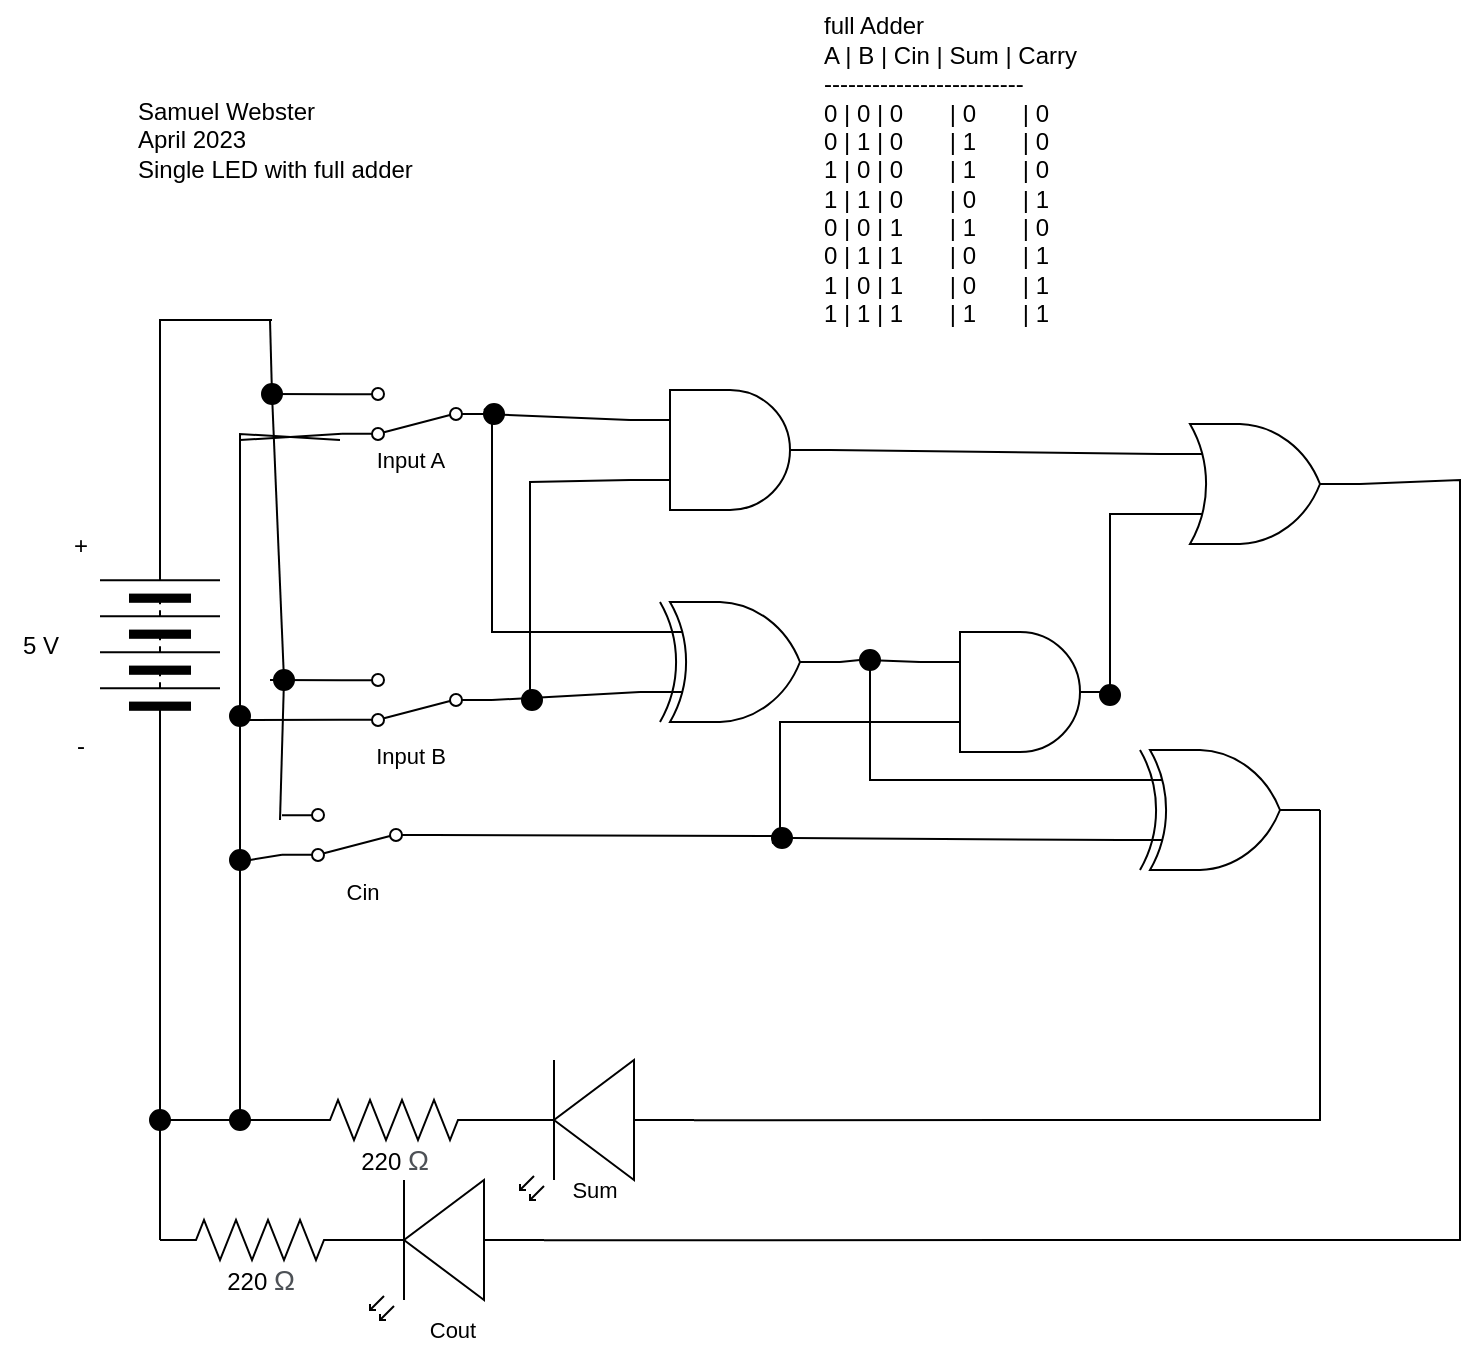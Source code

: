 <mxfile>
    <diagram id="b5PoYPhxwRY9seEpg1i3" name="Page-1">
        <mxGraphModel dx="1086" dy="711" grid="1" gridSize="10" guides="1" tooltips="1" connect="1" arrows="1" fold="1" page="1" pageScale="1" pageWidth="827" pageHeight="1169" math="0" shadow="0">
            <root>
                <mxCell id="0"/>
                <mxCell id="1" parent="0"/>
                <mxCell id="31" style="edgeStyle=none;html=1;exitX=0;exitY=0.5;exitDx=0;exitDy=0;endArrow=none;endFill=0;rounded=0;" parent="1" source="2" edge="1">
                    <mxGeometry relative="1" as="geometry">
                        <mxPoint x="160" y="632" as="targetPoint"/>
                    </mxGeometry>
                </mxCell>
                <mxCell id="55" style="edgeStyle=none;shape=connector;rounded=0;html=1;exitX=1;exitY=0.5;exitDx=0;exitDy=0;labelBackgroundColor=default;strokeColor=default;fontFamily=Helvetica;fontSize=11;fontColor=default;endArrow=none;endFill=0;" parent="1" source="2" edge="1">
                    <mxGeometry relative="1" as="geometry">
                        <mxPoint x="216" y="172" as="targetPoint"/>
                        <Array as="points">
                            <mxPoint x="160" y="172"/>
                        </Array>
                    </mxGeometry>
                </mxCell>
                <mxCell id="2" value="" style="pointerEvents=1;verticalLabelPosition=bottom;shadow=0;dashed=0;align=center;html=1;verticalAlign=top;shape=mxgraph.electrical.miscellaneous.batteryStack;rotation=-90;" parent="1" vertex="1">
                    <mxGeometry x="110" y="304.5" width="100" height="60" as="geometry"/>
                </mxCell>
                <mxCell id="54" style="edgeStyle=none;shape=connector;rounded=0;html=1;exitX=0;exitY=0.5;exitDx=0;exitDy=0;exitPerimeter=0;labelBackgroundColor=default;strokeColor=default;fontFamily=Helvetica;fontSize=11;fontColor=default;endArrow=none;endFill=0;startArrow=none;" parent="1" source="77" edge="1">
                    <mxGeometry relative="1" as="geometry">
                        <mxPoint x="160" y="572" as="targetPoint"/>
                    </mxGeometry>
                </mxCell>
                <mxCell id="3" value="" style="pointerEvents=1;verticalLabelPosition=bottom;shadow=0;dashed=0;align=center;html=1;verticalAlign=top;shape=mxgraph.electrical.resistors.resistor_2;rotation=0;" parent="1" vertex="1">
                    <mxGeometry x="227" y="562" width="100" height="20" as="geometry"/>
                </mxCell>
                <mxCell id="4" value="" style="verticalLabelPosition=bottom;shadow=0;dashed=0;align=center;html=1;verticalAlign=top;shape=mxgraph.electrical.opto_electronics.led_2;pointerEvents=1;rotation=-180;" parent="1" vertex="1">
                    <mxGeometry x="327" y="542" width="100" height="70" as="geometry"/>
                </mxCell>
                <mxCell id="5" value="+" style="text;html=1;align=center;verticalAlign=middle;resizable=0;points=[];autosize=1;strokeColor=none;fillColor=none;" parent="1" vertex="1">
                    <mxGeometry x="105" y="269.5" width="30" height="30" as="geometry"/>
                </mxCell>
                <mxCell id="6" value="-" style="text;html=1;align=center;verticalAlign=middle;resizable=0;points=[];autosize=1;strokeColor=none;fillColor=none;" parent="1" vertex="1">
                    <mxGeometry x="105" y="369.5" width="30" height="30" as="geometry"/>
                </mxCell>
                <mxCell id="7" value="5 V" style="text;html=1;align=center;verticalAlign=middle;resizable=0;points=[];autosize=1;strokeColor=none;fillColor=none;" parent="1" vertex="1">
                    <mxGeometry x="80" y="319.5" width="40" height="30" as="geometry"/>
                </mxCell>
                <mxCell id="8" value="220&amp;nbsp;&lt;span style=&quot;color: rgb(77, 81, 86); font-family: arial, sans-serif; font-size: 14px; text-align: left; background-color: rgb(255, 255, 255);&quot;&gt;Ω&lt;/span&gt;" style="text;html=1;align=center;verticalAlign=middle;resizable=0;points=[];autosize=1;strokeColor=none;fillColor=none;" parent="1" vertex="1">
                    <mxGeometry x="247" y="577" width="60" height="30" as="geometry"/>
                </mxCell>
                <mxCell id="14" value="Samuel Webster&lt;br&gt;April 2023&lt;br&gt;Single LED with full adder" style="text;html=1;align=left;verticalAlign=middle;resizable=0;points=[];autosize=1;strokeColor=none;fillColor=none;" parent="1" vertex="1">
                    <mxGeometry x="147" y="52" width="160" height="60" as="geometry"/>
                </mxCell>
                <mxCell id="15" value="&lt;div&gt;full Adder&lt;/div&gt;&lt;div&gt;A | B | Cin | Sum | Carry&lt;/div&gt;&lt;div&gt;-------------------------&lt;/div&gt;&lt;div&gt;0 | 0 | 0&amp;nbsp; &amp;nbsp; &amp;nbsp; &amp;nbsp;| 0&amp;nbsp; &amp;nbsp; &amp;nbsp; &amp;nbsp;| 0&lt;/div&gt;&lt;div&gt;0 | 1 | 0&amp;nbsp; &amp;nbsp; &amp;nbsp; &amp;nbsp;| 1&amp;nbsp; &amp;nbsp; &amp;nbsp; &amp;nbsp;| 0&lt;/div&gt;&lt;div&gt;1 | 0 | 0&amp;nbsp; &amp;nbsp; &amp;nbsp; &amp;nbsp;| 1&amp;nbsp; &amp;nbsp; &amp;nbsp; &amp;nbsp;| 0&lt;/div&gt;&lt;div&gt;1 | 1 | 0&amp;nbsp; &amp;nbsp; &amp;nbsp; &amp;nbsp;| 0&amp;nbsp; &amp;nbsp; &amp;nbsp; &amp;nbsp;| 1&lt;/div&gt;&lt;div&gt;0 | 0 | 1&amp;nbsp; &amp;nbsp; &amp;nbsp; &amp;nbsp;| 1&amp;nbsp; &amp;nbsp; &amp;nbsp; &amp;nbsp;| 0&lt;/div&gt;&lt;div&gt;0 | 1 | 1&amp;nbsp; &amp;nbsp; &amp;nbsp; &amp;nbsp;| 0&amp;nbsp; &amp;nbsp; &amp;nbsp; &amp;nbsp;| 1&lt;/div&gt;&lt;div&gt;1 | 0 | 1&amp;nbsp; &amp;nbsp; &amp;nbsp; &amp;nbsp;| 0&amp;nbsp; &amp;nbsp; &amp;nbsp; &amp;nbsp;| 1&lt;/div&gt;&lt;div&gt;1 | 1 | 1&amp;nbsp; &amp;nbsp; &amp;nbsp; &amp;nbsp;| 1&amp;nbsp; &amp;nbsp; &amp;nbsp; &amp;nbsp;| 1&lt;/div&gt;" style="text;html=1;align=left;verticalAlign=middle;resizable=0;points=[];autosize=1;strokeColor=none;fillColor=none;" parent="1" vertex="1">
                    <mxGeometry x="490" y="12" width="150" height="170" as="geometry"/>
                </mxCell>
                <mxCell id="36" style="edgeStyle=none;shape=connector;rounded=0;html=1;exitX=1;exitY=0.88;exitDx=0;exitDy=0;labelBackgroundColor=default;strokeColor=default;fontFamily=Helvetica;fontSize=11;fontColor=default;endArrow=none;endFill=0;" parent="1" source="16" edge="1">
                    <mxGeometry relative="1" as="geometry">
                        <mxPoint x="215" y="352" as="targetPoint"/>
                    </mxGeometry>
                </mxCell>
                <mxCell id="38" style="edgeStyle=none;shape=connector;rounded=0;html=1;exitX=1;exitY=0.12;exitDx=0;exitDy=0;labelBackgroundColor=default;strokeColor=default;fontFamily=Helvetica;fontSize=11;fontColor=default;endArrow=none;endFill=0;" parent="1" source="16" edge="1">
                    <mxGeometry relative="1" as="geometry">
                        <mxPoint x="200" y="372" as="targetPoint"/>
                    </mxGeometry>
                </mxCell>
                <mxCell id="58" style="edgeStyle=none;shape=connector;rounded=0;html=1;exitX=0;exitY=0.5;exitDx=0;exitDy=0;entryX=0;entryY=0.75;entryDx=0;entryDy=0;entryPerimeter=0;labelBackgroundColor=default;strokeColor=default;fontFamily=Helvetica;fontSize=11;fontColor=default;endArrow=none;endFill=0;" parent="1" source="16" edge="1">
                    <mxGeometry relative="1" as="geometry">
                        <mxPoint x="400" y="358" as="targetPoint"/>
                    </mxGeometry>
                </mxCell>
                <mxCell id="16" value="" style="shape=mxgraph.electrical.electro-mechanical.twoWaySwitch;aspect=fixed;elSwitchState=2;rotation=-180;" parent="1" vertex="1">
                    <mxGeometry x="251" y="349" width="75" height="26" as="geometry"/>
                </mxCell>
                <mxCell id="22" value="" style="edgeStyle=none;orthogonalLoop=1;jettySize=auto;html=1;endArrow=none;endFill=0;startArrow=none;" parent="1" edge="1">
                    <mxGeometry width="100" relative="1" as="geometry">
                        <mxPoint x="211" y="172" as="sourcePoint"/>
                        <mxPoint x="215" y="172" as="targetPoint"/>
                        <Array as="points"/>
                    </mxGeometry>
                </mxCell>
                <mxCell id="37" style="edgeStyle=none;shape=connector;rounded=0;html=1;exitX=1;exitY=0.88;exitDx=0;exitDy=0;labelBackgroundColor=default;strokeColor=default;fontFamily=Helvetica;fontSize=11;fontColor=default;endArrow=none;endFill=0;" parent="1" source="35" edge="1">
                    <mxGeometry relative="1" as="geometry">
                        <mxPoint x="215" y="209" as="targetPoint"/>
                    </mxGeometry>
                </mxCell>
                <mxCell id="50" style="edgeStyle=none;shape=connector;rounded=0;html=1;labelBackgroundColor=default;strokeColor=default;fontFamily=Helvetica;fontSize=11;fontColor=default;endArrow=none;endFill=0;startArrow=none;" parent="1" edge="1">
                    <mxGeometry relative="1" as="geometry">
                        <mxPoint x="200" y="572" as="targetPoint"/>
                        <Array as="points">
                            <mxPoint x="200" y="229"/>
                            <mxPoint x="200" y="299"/>
                        </Array>
                        <mxPoint x="250" y="232" as="sourcePoint"/>
                    </mxGeometry>
                </mxCell>
                <mxCell id="59" style="edgeStyle=none;shape=connector;rounded=0;html=1;exitX=0;exitY=0.5;exitDx=0;exitDy=0;entryX=0;entryY=0.25;entryDx=0;entryDy=0;entryPerimeter=0;labelBackgroundColor=default;strokeColor=default;fontFamily=Helvetica;fontSize=11;fontColor=default;endArrow=none;endFill=0;" parent="1" source="35" edge="1">
                    <mxGeometry relative="1" as="geometry">
                        <Array as="points">
                            <mxPoint x="326" y="328"/>
                        </Array>
                        <mxPoint x="400" y="328" as="targetPoint"/>
                    </mxGeometry>
                </mxCell>
                <mxCell id="35" value="" style="shape=mxgraph.electrical.electro-mechanical.twoWaySwitch;aspect=fixed;elSwitchState=2;rotation=-180;" parent="1" vertex="1">
                    <mxGeometry x="251" y="206" width="75" height="26" as="geometry"/>
                </mxCell>
                <mxCell id="41" value="Input A" style="text;html=1;align=center;verticalAlign=middle;resizable=0;points=[];autosize=1;strokeColor=none;fillColor=none;fontSize=11;fontFamily=Helvetica;fontColor=default;" parent="1" vertex="1">
                    <mxGeometry x="255" y="227" width="60" height="30" as="geometry"/>
                </mxCell>
                <mxCell id="42" value="Input B" style="text;html=1;align=center;verticalAlign=middle;resizable=0;points=[];autosize=1;strokeColor=none;fillColor=none;fontSize=11;fontFamily=Helvetica;fontColor=default;" parent="1" vertex="1">
                    <mxGeometry x="255" y="375" width="60" height="30" as="geometry"/>
                </mxCell>
                <mxCell id="43" value="Sum" style="text;html=1;align=center;verticalAlign=middle;resizable=0;points=[];autosize=1;strokeColor=none;fillColor=none;fontSize=11;fontFamily=Helvetica;fontColor=default;" parent="1" vertex="1">
                    <mxGeometry x="352" y="592" width="50" height="30" as="geometry"/>
                </mxCell>
                <mxCell id="46" value="" style="edgeStyle=none;orthogonalLoop=1;jettySize=auto;html=1;endArrow=none;endFill=0;startArrow=none;" parent="1" target="44" edge="1" source="88">
                    <mxGeometry width="100" relative="1" as="geometry">
                        <mxPoint x="220" y="422" as="sourcePoint"/>
                        <mxPoint x="215" y="172" as="targetPoint"/>
                        <Array as="points"/>
                    </mxGeometry>
                </mxCell>
                <mxCell id="44" value="" style="ellipse;whiteSpace=wrap;html=1;aspect=fixed;fontFamily=Helvetica;fontSize=11;fontColor=default;fillColor=#000000;" parent="1" vertex="1">
                    <mxGeometry x="211" y="204" width="10" height="10" as="geometry"/>
                </mxCell>
                <mxCell id="48" value="" style="ellipse;whiteSpace=wrap;html=1;aspect=fixed;fontFamily=Helvetica;fontSize=11;fontColor=default;fillColor=#000000;" parent="1" vertex="1">
                    <mxGeometry x="195" y="437" width="10" height="10" as="geometry"/>
                </mxCell>
                <mxCell id="52" value="" style="edgeStyle=none;orthogonalLoop=1;jettySize=auto;html=1;endArrow=none;endFill=0;startArrow=none;" parent="1" source="44" edge="1">
                    <mxGeometry width="100" relative="1" as="geometry">
                        <mxPoint x="215.865" y="204.002" as="sourcePoint"/>
                        <mxPoint x="215" y="172" as="targetPoint"/>
                        <Array as="points"/>
                    </mxGeometry>
                </mxCell>
                <mxCell id="61" value="" style="edgeStyle=none;shape=connector;rounded=0;html=1;exitX=0;exitY=0.5;exitDx=0;exitDy=0;exitPerimeter=0;labelBackgroundColor=default;strokeColor=default;fontFamily=Helvetica;fontSize=11;fontColor=default;endArrow=none;endFill=0;" parent="1" source="3" target="60" edge="1">
                    <mxGeometry relative="1" as="geometry">
                        <mxPoint x="160" y="572" as="targetPoint"/>
                        <mxPoint x="320" y="572" as="sourcePoint"/>
                    </mxGeometry>
                </mxCell>
                <mxCell id="60" value="" style="ellipse;whiteSpace=wrap;html=1;aspect=fixed;fontFamily=Helvetica;fontSize=11;fontColor=default;fillColor=#000000;" parent="1" vertex="1">
                    <mxGeometry x="195" y="567" width="10" height="10" as="geometry"/>
                </mxCell>
                <mxCell id="62" value="" style="verticalLabelPosition=bottom;shadow=0;dashed=0;align=center;html=1;verticalAlign=top;shape=mxgraph.electrical.logic_gates.logic_gate;operation=xor;" parent="1" vertex="1">
                    <mxGeometry x="400" y="313" width="100" height="60" as="geometry"/>
                </mxCell>
                <mxCell id="64" style="edgeStyle=none;html=1;exitX=0;exitY=0.25;exitDx=0;exitDy=0;exitPerimeter=0;entryX=0;entryY=0.5;entryDx=0;entryDy=0;rounded=0;endArrow=none;endFill=0;startArrow=none;" parent="1" source="66" target="35" edge="1">
                    <mxGeometry relative="1" as="geometry"/>
                </mxCell>
                <mxCell id="65" style="edgeStyle=none;shape=connector;rounded=0;html=1;exitX=0;exitY=0.75;exitDx=0;exitDy=0;exitPerimeter=0;labelBackgroundColor=default;strokeColor=default;fontFamily=Helvetica;fontSize=11;fontColor=default;endArrow=none;endFill=0;startArrow=none;" parent="1" source="63" edge="1">
                    <mxGeometry relative="1" as="geometry">
                        <mxPoint x="345" y="363" as="targetPoint"/>
                        <Array as="points">
                            <mxPoint x="345" y="253"/>
                        </Array>
                    </mxGeometry>
                </mxCell>
                <mxCell id="80" style="edgeStyle=none;html=1;exitX=1;exitY=0.5;exitDx=0;exitDy=0;exitPerimeter=0;entryX=0;entryY=0.25;entryDx=0;entryDy=0;entryPerimeter=0;rounded=0;endArrow=none;endFill=0;" edge="1" parent="1" source="63" target="79">
                    <mxGeometry relative="1" as="geometry"/>
                </mxCell>
                <mxCell id="63" value="" style="verticalLabelPosition=bottom;shadow=0;dashed=0;align=center;html=1;verticalAlign=top;shape=mxgraph.electrical.logic_gates.logic_gate;operation=and;" parent="1" vertex="1">
                    <mxGeometry x="395" y="207" width="100" height="60" as="geometry"/>
                </mxCell>
                <mxCell id="67" value="" style="edgeStyle=none;html=1;exitX=0;exitY=0.25;exitDx=0;exitDy=0;exitPerimeter=0;entryX=0;entryY=0.5;entryDx=0;entryDy=0;rounded=0;endArrow=none;endFill=0;" parent="1" source="63" target="66" edge="1">
                    <mxGeometry relative="1" as="geometry">
                        <mxPoint x="395" y="222" as="sourcePoint"/>
                        <mxPoint x="326" y="220" as="targetPoint"/>
                    </mxGeometry>
                </mxCell>
                <mxCell id="66" value="" style="ellipse;whiteSpace=wrap;html=1;aspect=fixed;fontFamily=Helvetica;fontSize=11;fontColor=default;fillColor=#000000;" parent="1" vertex="1">
                    <mxGeometry x="322" y="214" width="10" height="10" as="geometry"/>
                </mxCell>
                <mxCell id="68" value="" style="ellipse;whiteSpace=wrap;html=1;aspect=fixed;fontFamily=Helvetica;fontSize=11;fontColor=default;fillColor=#000000;" parent="1" vertex="1">
                    <mxGeometry x="341" y="357" width="10" height="10" as="geometry"/>
                </mxCell>
                <mxCell id="71" value="" style="verticalLabelPosition=bottom;shadow=0;dashed=0;align=center;html=1;verticalAlign=top;shape=mxgraph.electrical.opto_electronics.led_2;pointerEvents=1;rotation=-180;" parent="1" vertex="1">
                    <mxGeometry x="252" y="602" width="100" height="70" as="geometry"/>
                </mxCell>
                <mxCell id="72" value="Cout" style="text;html=1;align=center;verticalAlign=middle;resizable=0;points=[];autosize=1;strokeColor=none;fillColor=none;fontSize=11;fontFamily=Helvetica;fontColor=default;" parent="1" vertex="1">
                    <mxGeometry x="281" y="662" width="50" height="30" as="geometry"/>
                </mxCell>
                <mxCell id="73" value="" style="pointerEvents=1;verticalLabelPosition=bottom;shadow=0;dashed=0;align=center;html=1;verticalAlign=top;shape=mxgraph.electrical.resistors.resistor_2;rotation=0;" parent="1" vertex="1">
                    <mxGeometry x="160" y="622" width="100" height="20" as="geometry"/>
                </mxCell>
                <mxCell id="74" value="220&amp;nbsp;&lt;span style=&quot;color: rgb(77, 81, 86); font-family: arial, sans-serif; font-size: 14px; text-align: left; background-color: rgb(255, 255, 255);&quot;&gt;Ω&lt;/span&gt;" style="text;html=1;align=center;verticalAlign=middle;resizable=0;points=[];autosize=1;strokeColor=none;fillColor=none;" parent="1" vertex="1">
                    <mxGeometry x="180" y="637" width="60" height="30" as="geometry"/>
                </mxCell>
                <mxCell id="78" value="" style="edgeStyle=none;shape=connector;rounded=0;html=1;exitX=0;exitY=0.5;exitDx=0;exitDy=0;exitPerimeter=0;labelBackgroundColor=default;strokeColor=default;fontFamily=Helvetica;fontSize=11;fontColor=default;endArrow=none;endFill=0;startArrow=none;" parent="1" source="60" target="77" edge="1">
                    <mxGeometry relative="1" as="geometry">
                        <mxPoint x="160" y="572" as="targetPoint"/>
                        <mxPoint x="195" y="572" as="sourcePoint"/>
                    </mxGeometry>
                </mxCell>
                <mxCell id="77" value="" style="ellipse;whiteSpace=wrap;html=1;aspect=fixed;fontFamily=Helvetica;fontSize=11;fontColor=default;fillColor=#000000;" parent="1" vertex="1">
                    <mxGeometry x="155" y="567" width="10" height="10" as="geometry"/>
                </mxCell>
                <mxCell id="102" style="edgeStyle=none;rounded=0;html=1;exitX=0;exitY=0.75;exitDx=0;exitDy=0;exitPerimeter=0;entryX=0.5;entryY=0;entryDx=0;entryDy=0;endArrow=none;endFill=0;" edge="1" parent="1" source="79" target="97">
                    <mxGeometry relative="1" as="geometry">
                        <Array as="points">
                            <mxPoint x="635" y="269"/>
                        </Array>
                    </mxGeometry>
                </mxCell>
                <mxCell id="106" style="edgeStyle=none;rounded=0;html=1;exitX=1;exitY=0.5;exitDx=0;exitDy=0;exitPerimeter=0;entryX=0;entryY=0.57;entryDx=0;entryDy=0;entryPerimeter=0;endArrow=none;endFill=0;" edge="1" parent="1" source="79" target="71">
                    <mxGeometry relative="1" as="geometry">
                        <Array as="points">
                            <mxPoint x="810" y="252"/>
                            <mxPoint x="810" y="632"/>
                        </Array>
                    </mxGeometry>
                </mxCell>
                <mxCell id="79" value="" style="verticalLabelPosition=bottom;shadow=0;dashed=0;align=center;html=1;verticalAlign=top;shape=mxgraph.electrical.logic_gates.logic_gate;operation=or;" vertex="1" parent="1">
                    <mxGeometry x="660" y="224" width="100" height="60" as="geometry"/>
                </mxCell>
                <mxCell id="81" value="" style="verticalLabelPosition=bottom;shadow=0;dashed=0;align=center;html=1;verticalAlign=top;shape=mxgraph.electrical.logic_gates.logic_gate;operation=and;" vertex="1" parent="1">
                    <mxGeometry x="540" y="328" width="100" height="60" as="geometry"/>
                </mxCell>
                <mxCell id="83" value="" style="edgeStyle=none;shape=connector;rounded=0;html=1;exitX=1;exitY=0.12;exitDx=0;exitDy=0;labelBackgroundColor=default;strokeColor=default;fontFamily=Helvetica;fontSize=11;fontColor=default;endArrow=none;endFill=0;" edge="1" parent="1" source="35">
                    <mxGeometry relative="1" as="geometry">
                        <mxPoint x="200" y="232" as="targetPoint"/>
                        <Array as="points"/>
                        <mxPoint x="251" y="228.88" as="sourcePoint"/>
                    </mxGeometry>
                </mxCell>
                <mxCell id="82" value="" style="ellipse;whiteSpace=wrap;html=1;aspect=fixed;fontFamily=Helvetica;fontSize=11;fontColor=default;fillColor=#000000;" vertex="1" parent="1">
                    <mxGeometry x="195" y="365" width="10" height="10" as="geometry"/>
                </mxCell>
                <mxCell id="85" style="edgeStyle=none;rounded=0;html=1;exitX=1;exitY=0.12;exitDx=0;exitDy=0;entryX=1;entryY=0.5;entryDx=0;entryDy=0;endArrow=none;endFill=0;" edge="1" parent="1" source="84" target="48">
                    <mxGeometry relative="1" as="geometry"/>
                </mxCell>
                <mxCell id="87" style="edgeStyle=none;rounded=0;html=1;exitX=0;exitY=0.5;exitDx=0;exitDy=0;entryX=0;entryY=0.75;entryDx=0;entryDy=0;entryPerimeter=0;endArrow=none;endFill=0;" edge="1" parent="1" source="84" target="81">
                    <mxGeometry relative="1" as="geometry">
                        <Array as="points">
                            <mxPoint x="470" y="430"/>
                            <mxPoint x="470" y="373"/>
                        </Array>
                    </mxGeometry>
                </mxCell>
                <mxCell id="84" value="" style="shape=mxgraph.electrical.electro-mechanical.twoWaySwitch;aspect=fixed;elSwitchState=2;rotation=-180;" vertex="1" parent="1">
                    <mxGeometry x="221" y="416.5" width="75" height="26" as="geometry"/>
                </mxCell>
                <mxCell id="86" value="Cin" style="text;html=1;align=center;verticalAlign=middle;resizable=0;points=[];autosize=1;strokeColor=none;fillColor=none;fontSize=11;fontFamily=Helvetica;fontColor=default;" vertex="1" parent="1">
                    <mxGeometry x="241" y="442.5" width="40" height="30" as="geometry"/>
                </mxCell>
                <mxCell id="89" value="" style="edgeStyle=none;orthogonalLoop=1;jettySize=auto;html=1;endArrow=none;endFill=0;" edge="1" parent="1" target="88">
                    <mxGeometry width="100" relative="1" as="geometry">
                        <mxPoint x="220" y="422" as="sourcePoint"/>
                        <mxPoint x="216.094" y="213.999" as="targetPoint"/>
                        <Array as="points"/>
                    </mxGeometry>
                </mxCell>
                <mxCell id="88" value="" style="ellipse;whiteSpace=wrap;html=1;aspect=fixed;fontFamily=Helvetica;fontSize=11;fontColor=default;fillColor=#000000;" vertex="1" parent="1">
                    <mxGeometry x="217" y="347" width="10" height="10" as="geometry"/>
                </mxCell>
                <mxCell id="92" value="" style="edgeStyle=none;rounded=0;html=1;endArrow=none;endFill=0;exitX=0;exitY=0.25;exitDx=0;exitDy=0;exitPerimeter=0;" edge="1" parent="1" source="81" target="91">
                    <mxGeometry relative="1" as="geometry">
                        <mxPoint x="540" y="343" as="sourcePoint"/>
                        <mxPoint x="500" y="343" as="targetPoint"/>
                    </mxGeometry>
                </mxCell>
                <mxCell id="93" style="edgeStyle=none;rounded=0;html=1;exitX=0.5;exitY=1;exitDx=0;exitDy=0;endArrow=none;endFill=0;entryX=0;entryY=0.25;entryDx=0;entryDy=0;entryPerimeter=0;" edge="1" parent="1" source="91" target="94">
                    <mxGeometry relative="1" as="geometry">
                        <mxPoint x="515" y="442" as="targetPoint"/>
                        <Array as="points">
                            <mxPoint x="515" y="402"/>
                        </Array>
                    </mxGeometry>
                </mxCell>
                <mxCell id="95" style="edgeStyle=none;rounded=0;html=1;exitX=0;exitY=0.5;exitDx=0;exitDy=0;entryX=1;entryY=0.5;entryDx=0;entryDy=0;entryPerimeter=0;endArrow=none;endFill=0;" edge="1" parent="1" source="91" target="62">
                    <mxGeometry relative="1" as="geometry"/>
                </mxCell>
                <mxCell id="91" value="" style="ellipse;whiteSpace=wrap;html=1;aspect=fixed;fontFamily=Helvetica;fontSize=11;fontColor=default;fillColor=#000000;" vertex="1" parent="1">
                    <mxGeometry x="510" y="337" width="10" height="10" as="geometry"/>
                </mxCell>
                <mxCell id="96" style="edgeStyle=none;rounded=0;html=1;exitX=1;exitY=0.5;exitDx=0;exitDy=0;exitPerimeter=0;endArrow=none;endFill=0;entryX=0;entryY=0.57;entryDx=0;entryDy=0;entryPerimeter=0;" edge="1" parent="1" source="94" target="4">
                    <mxGeometry relative="1" as="geometry">
                        <mxPoint x="730" y="582" as="targetPoint"/>
                        <Array as="points">
                            <mxPoint x="740" y="572"/>
                        </Array>
                    </mxGeometry>
                </mxCell>
                <mxCell id="103" style="edgeStyle=none;rounded=0;html=1;exitX=0;exitY=0.75;exitDx=0;exitDy=0;exitPerimeter=0;endArrow=none;endFill=0;startArrow=none;" edge="1" parent="1" source="104">
                    <mxGeometry relative="1" as="geometry">
                        <mxPoint x="470" y="432" as="targetPoint"/>
                    </mxGeometry>
                </mxCell>
                <mxCell id="94" value="" style="verticalLabelPosition=bottom;shadow=0;dashed=0;align=center;html=1;verticalAlign=top;shape=mxgraph.electrical.logic_gates.logic_gate;operation=xor;" vertex="1" parent="1">
                    <mxGeometry x="640" y="387" width="100" height="60" as="geometry"/>
                </mxCell>
                <mxCell id="97" value="" style="ellipse;whiteSpace=wrap;html=1;aspect=fixed;fontFamily=Helvetica;fontSize=11;fontColor=default;fillColor=#000000;" vertex="1" parent="1">
                    <mxGeometry x="630" y="354.5" width="10" height="10" as="geometry"/>
                </mxCell>
                <mxCell id="105" value="" style="edgeStyle=none;rounded=0;html=1;exitX=0;exitY=0.75;exitDx=0;exitDy=0;exitPerimeter=0;endArrow=none;endFill=0;" edge="1" parent="1" source="94" target="104">
                    <mxGeometry relative="1" as="geometry">
                        <mxPoint x="470" y="432" as="targetPoint"/>
                        <mxPoint x="640" y="432" as="sourcePoint"/>
                    </mxGeometry>
                </mxCell>
                <mxCell id="104" value="" style="ellipse;whiteSpace=wrap;html=1;aspect=fixed;fontFamily=Helvetica;fontSize=11;fontColor=default;fillColor=#000000;" vertex="1" parent="1">
                    <mxGeometry x="466" y="426" width="10" height="10" as="geometry"/>
                </mxCell>
            </root>
        </mxGraphModel>
    </diagram>
</mxfile>